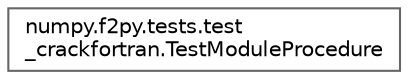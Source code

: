 digraph "Graphical Class Hierarchy"
{
 // LATEX_PDF_SIZE
  bgcolor="transparent";
  edge [fontname=Helvetica,fontsize=10,labelfontname=Helvetica,labelfontsize=10];
  node [fontname=Helvetica,fontsize=10,shape=box,height=0.2,width=0.4];
  rankdir="LR";
  Node0 [id="Node000000",label="numpy.f2py.tests.test\l_crackfortran.TestModuleProcedure",height=0.2,width=0.4,color="grey40", fillcolor="white", style="filled",URL="$d2/db0/classnumpy_1_1f2py_1_1tests_1_1test__crackfortran_1_1TestModuleProcedure.html",tooltip=" "];
}

